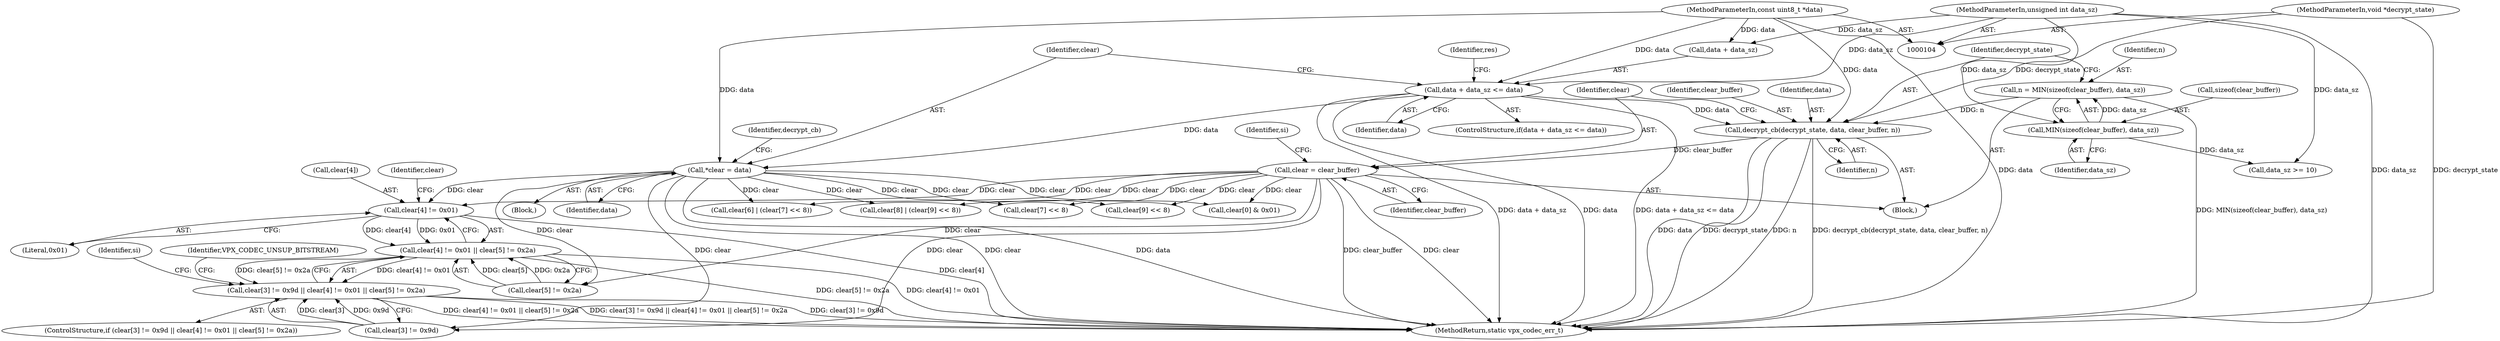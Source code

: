 digraph "0_Android_063be1485e0099bc81ace3a08b0ec9186dcad693_0@array" {
"1000180" [label="(Call,clear[4] != 0x01)"];
"1000129" [label="(Call,*clear = data)"];
"1000116" [label="(Call,data + data_sz <= data)"];
"1000105" [label="(MethodParameterIn,const uint8_t *data)"];
"1000106" [label="(MethodParameterIn,unsigned int data_sz)"];
"1000147" [label="(Call,clear = clear_buffer)"];
"1000142" [label="(Call,decrypt_cb(decrypt_state, data, clear_buffer, n))"];
"1000109" [label="(MethodParameterIn,void *decrypt_state)"];
"1000136" [label="(Call,n = MIN(sizeof(clear_buffer), data_sz))"];
"1000138" [label="(Call,MIN(sizeof(clear_buffer), data_sz))"];
"1000179" [label="(Call,clear[4] != 0x01 || clear[5] != 0x2a)"];
"1000173" [label="(Call,clear[3] != 0x9d || clear[4] != 0x01 || clear[5] != 0x2a)"];
"1000174" [label="(Call,clear[3] != 0x9d)"];
"1000117" [label="(Call,data + data_sz)"];
"1000143" [label="(Identifier,decrypt_state)"];
"1000116" [label="(Call,data + data_sz <= data)"];
"1000146" [label="(Identifier,n)"];
"1000148" [label="(Identifier,clear)"];
"1000129" [label="(Call,*clear = data)"];
"1000194" [label="(Identifier,si)"];
"1000152" [label="(Identifier,si)"];
"1000139" [label="(Call,sizeof(clear_buffer))"];
"1000130" [label="(Identifier,clear)"];
"1000173" [label="(Call,clear[3] != 0x9d || clear[4] != 0x01 || clear[5] != 0x2a)"];
"1000216" [label="(Call,clear[9] << 8)"];
"1000212" [label="(Call,clear[8] | (clear[9] << 8))"];
"1000145" [label="(Identifier,clear_buffer)"];
"1000187" [label="(Identifier,clear)"];
"1000197" [label="(Call,clear[6] | (clear[7] << 8))"];
"1000131" [label="(Identifier,data)"];
"1000149" [label="(Identifier,clear_buffer)"];
"1000172" [label="(ControlStructure,if (clear[3] != 0x9d || clear[4] != 0x01 || clear[5] != 0x2a))"];
"1000142" [label="(Call,decrypt_cb(decrypt_state, data, clear_buffer, n))"];
"1000181" [label="(Call,clear[4])"];
"1000241" [label="(MethodReturn,static vpx_codec_err_t)"];
"1000136" [label="(Call,n = MIN(sizeof(clear_buffer), data_sz))"];
"1000123" [label="(Identifier,res)"];
"1000137" [label="(Identifier,n)"];
"1000134" [label="(Block,)"];
"1000185" [label="(Call,clear[5] != 0x2a)"];
"1000105" [label="(MethodParameterIn,const uint8_t *data)"];
"1000106" [label="(MethodParameterIn,unsigned int data_sz)"];
"1000161" [label="(Call,clear[0] & 0x01)"];
"1000180" [label="(Call,clear[4] != 0x01)"];
"1000120" [label="(Identifier,data)"];
"1000141" [label="(Identifier,data_sz)"];
"1000133" [label="(Identifier,decrypt_cb)"];
"1000201" [label="(Call,clear[7] << 8)"];
"1000184" [label="(Literal,0x01)"];
"1000109" [label="(MethodParameterIn,void *decrypt_state)"];
"1000138" [label="(Call,MIN(sizeof(clear_buffer), data_sz))"];
"1000147" [label="(Call,clear = clear_buffer)"];
"1000179" [label="(Call,clear[4] != 0x01 || clear[5] != 0x2a)"];
"1000115" [label="(ControlStructure,if(data + data_sz <= data))"];
"1000144" [label="(Identifier,data)"];
"1000126" [label="(Block,)"];
"1000157" [label="(Call,data_sz >= 10)"];
"1000191" [label="(Identifier,VPX_CODEC_UNSUP_BITSTREAM)"];
"1000180" -> "1000179"  [label="AST: "];
"1000180" -> "1000184"  [label="CFG: "];
"1000181" -> "1000180"  [label="AST: "];
"1000184" -> "1000180"  [label="AST: "];
"1000187" -> "1000180"  [label="CFG: "];
"1000179" -> "1000180"  [label="CFG: "];
"1000180" -> "1000241"  [label="DDG: clear[4]"];
"1000180" -> "1000179"  [label="DDG: clear[4]"];
"1000180" -> "1000179"  [label="DDG: 0x01"];
"1000129" -> "1000180"  [label="DDG: clear"];
"1000147" -> "1000180"  [label="DDG: clear"];
"1000129" -> "1000126"  [label="AST: "];
"1000129" -> "1000131"  [label="CFG: "];
"1000130" -> "1000129"  [label="AST: "];
"1000131" -> "1000129"  [label="AST: "];
"1000133" -> "1000129"  [label="CFG: "];
"1000129" -> "1000241"  [label="DDG: clear"];
"1000129" -> "1000241"  [label="DDG: data"];
"1000116" -> "1000129"  [label="DDG: data"];
"1000105" -> "1000129"  [label="DDG: data"];
"1000129" -> "1000161"  [label="DDG: clear"];
"1000129" -> "1000174"  [label="DDG: clear"];
"1000129" -> "1000185"  [label="DDG: clear"];
"1000129" -> "1000197"  [label="DDG: clear"];
"1000129" -> "1000201"  [label="DDG: clear"];
"1000129" -> "1000212"  [label="DDG: clear"];
"1000129" -> "1000216"  [label="DDG: clear"];
"1000116" -> "1000115"  [label="AST: "];
"1000116" -> "1000120"  [label="CFG: "];
"1000117" -> "1000116"  [label="AST: "];
"1000120" -> "1000116"  [label="AST: "];
"1000123" -> "1000116"  [label="CFG: "];
"1000130" -> "1000116"  [label="CFG: "];
"1000116" -> "1000241"  [label="DDG: data + data_sz"];
"1000116" -> "1000241"  [label="DDG: data"];
"1000116" -> "1000241"  [label="DDG: data + data_sz <= data"];
"1000105" -> "1000116"  [label="DDG: data"];
"1000106" -> "1000116"  [label="DDG: data_sz"];
"1000116" -> "1000142"  [label="DDG: data"];
"1000105" -> "1000104"  [label="AST: "];
"1000105" -> "1000241"  [label="DDG: data"];
"1000105" -> "1000117"  [label="DDG: data"];
"1000105" -> "1000142"  [label="DDG: data"];
"1000106" -> "1000104"  [label="AST: "];
"1000106" -> "1000241"  [label="DDG: data_sz"];
"1000106" -> "1000117"  [label="DDG: data_sz"];
"1000106" -> "1000138"  [label="DDG: data_sz"];
"1000106" -> "1000157"  [label="DDG: data_sz"];
"1000147" -> "1000134"  [label="AST: "];
"1000147" -> "1000149"  [label="CFG: "];
"1000148" -> "1000147"  [label="AST: "];
"1000149" -> "1000147"  [label="AST: "];
"1000152" -> "1000147"  [label="CFG: "];
"1000147" -> "1000241"  [label="DDG: clear_buffer"];
"1000147" -> "1000241"  [label="DDG: clear"];
"1000142" -> "1000147"  [label="DDG: clear_buffer"];
"1000147" -> "1000161"  [label="DDG: clear"];
"1000147" -> "1000174"  [label="DDG: clear"];
"1000147" -> "1000185"  [label="DDG: clear"];
"1000147" -> "1000197"  [label="DDG: clear"];
"1000147" -> "1000201"  [label="DDG: clear"];
"1000147" -> "1000212"  [label="DDG: clear"];
"1000147" -> "1000216"  [label="DDG: clear"];
"1000142" -> "1000134"  [label="AST: "];
"1000142" -> "1000146"  [label="CFG: "];
"1000143" -> "1000142"  [label="AST: "];
"1000144" -> "1000142"  [label="AST: "];
"1000145" -> "1000142"  [label="AST: "];
"1000146" -> "1000142"  [label="AST: "];
"1000148" -> "1000142"  [label="CFG: "];
"1000142" -> "1000241"  [label="DDG: decrypt_cb(decrypt_state, data, clear_buffer, n)"];
"1000142" -> "1000241"  [label="DDG: data"];
"1000142" -> "1000241"  [label="DDG: decrypt_state"];
"1000142" -> "1000241"  [label="DDG: n"];
"1000109" -> "1000142"  [label="DDG: decrypt_state"];
"1000136" -> "1000142"  [label="DDG: n"];
"1000109" -> "1000104"  [label="AST: "];
"1000109" -> "1000241"  [label="DDG: decrypt_state"];
"1000136" -> "1000134"  [label="AST: "];
"1000136" -> "1000138"  [label="CFG: "];
"1000137" -> "1000136"  [label="AST: "];
"1000138" -> "1000136"  [label="AST: "];
"1000143" -> "1000136"  [label="CFG: "];
"1000136" -> "1000241"  [label="DDG: MIN(sizeof(clear_buffer), data_sz)"];
"1000138" -> "1000136"  [label="DDG: data_sz"];
"1000138" -> "1000141"  [label="CFG: "];
"1000139" -> "1000138"  [label="AST: "];
"1000141" -> "1000138"  [label="AST: "];
"1000138" -> "1000157"  [label="DDG: data_sz"];
"1000179" -> "1000173"  [label="AST: "];
"1000179" -> "1000185"  [label="CFG: "];
"1000185" -> "1000179"  [label="AST: "];
"1000173" -> "1000179"  [label="CFG: "];
"1000179" -> "1000241"  [label="DDG: clear[5] != 0x2a"];
"1000179" -> "1000241"  [label="DDG: clear[4] != 0x01"];
"1000179" -> "1000173"  [label="DDG: clear[4] != 0x01"];
"1000179" -> "1000173"  [label="DDG: clear[5] != 0x2a"];
"1000185" -> "1000179"  [label="DDG: clear[5]"];
"1000185" -> "1000179"  [label="DDG: 0x2a"];
"1000173" -> "1000172"  [label="AST: "];
"1000173" -> "1000174"  [label="CFG: "];
"1000174" -> "1000173"  [label="AST: "];
"1000191" -> "1000173"  [label="CFG: "];
"1000194" -> "1000173"  [label="CFG: "];
"1000173" -> "1000241"  [label="DDG: clear[4] != 0x01 || clear[5] != 0x2a"];
"1000173" -> "1000241"  [label="DDG: clear[3] != 0x9d || clear[4] != 0x01 || clear[5] != 0x2a"];
"1000173" -> "1000241"  [label="DDG: clear[3] != 0x9d"];
"1000174" -> "1000173"  [label="DDG: clear[3]"];
"1000174" -> "1000173"  [label="DDG: 0x9d"];
}
